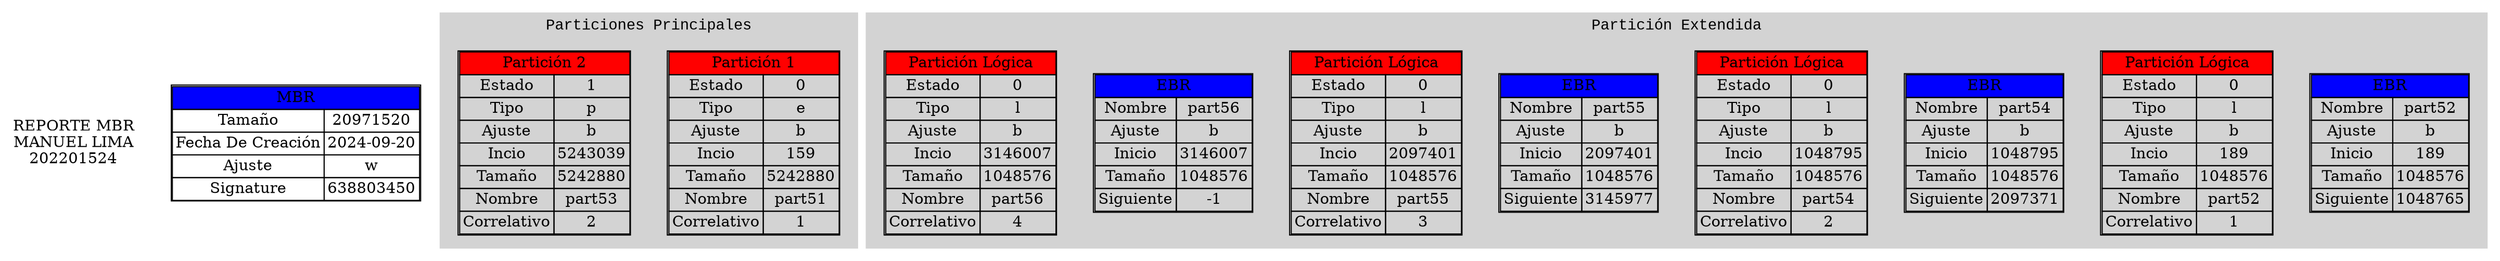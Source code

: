 digraph G {
node [shape=plaintext];
fontname="Courier New";
title [label="REPORTE MBR
MANUEL LIMA
202201524"];
mbrTable [label=<
<table border='1' cellborder='1' cellspacing='0'>
<tr><td bgcolor="blue" colspan='2'>MBR</td></tr>
<tr><td>Tamaño</td><td>20971520</td></tr>
<tr><td>Fecha De Creación</td><td>2024-09-20</td></tr>
<tr><td>Ajuste</td><td>w</td></tr>
<tr><td>Signature</td><td>638803450</td></tr>
</table>
>];
subgraph cluster_1 {style=filled;color=lightgrey;label = "Particiones Principales";PA1 [label=<
<table border='1' cellborder='1' cellspacing='0'>
<tr><td bgcolor="red" colspan='2'>Partición 1</td></tr>
<tr><td>Estado</td><td>0</td></tr>
<tr><td>Tipo</td><td>e</td></tr>
<tr><td>Ajuste</td><td>b</td></tr>
<tr><td>Incio</td><td>159</td></tr>
<tr><td>Tamaño</td><td>5242880</td></tr>
<tr><td>Nombre</td><td>part51</td></tr>
<tr><td>Correlativo</td><td>1</td></tr>
</table>
>];
PA2 [label=<
<table border='1' cellborder='1' cellspacing='0'>
<tr><td bgcolor="red" colspan='2'>Partición 2</td></tr>
<tr><td>Estado</td><td>1</td></tr>
<tr><td>Tipo</td><td>p</td></tr>
<tr><td>Ajuste</td><td>b</td></tr>
<tr><td>Incio</td><td>5243039</td></tr>
<tr><td>Tamaño</td><td>5242880</td></tr>
<tr><td>Nombre</td><td>part53</td></tr>
<tr><td>Correlativo</td><td>2</td></tr>
</table>
>];
}
subgraph cluster_2 {style=filled;color=lightgrey;label = "Partición Extendida";fontname="Courier New";EBR189 [label=<
<table border='1' cellborder='1' cellspacing='0'>
<tr><td bgcolor="blue" colspan='2'>EBR</td></tr>
<tr><td>Nombre</td><td>part52</td></tr>
<tr><td>Ajuste</td><td>b</td></tr>
<tr><td>Inicio</td><td>189</td></tr>
<tr><td>Tamaño</td><td>1048576</td></tr>
<tr><td>Siguiente</td><td>1048765</td></tr>
</table>
>];
Pl0 [label=<
<table border='1' cellborder='1' cellspacing='0'>
<tr><td bgcolor="red" colspan='2'>Partición Lógica</td></tr>
<tr><td>Estado</td><td>0</td></tr>
<tr><td>Tipo</td><td>l</td></tr>
<tr><td>Ajuste</td><td>b</td></tr>
<tr><td>Incio</td><td>189</td></tr>
<tr><td>Tamaño</td><td>1048576</td></tr>
<tr><td>Nombre</td><td>part52</td></tr>
<tr><td>Correlativo</td><td>1</td></tr>
</table>
>];
EBR1048795 [label=<
<table border='1' cellborder='1' cellspacing='0'>
<tr><td bgcolor="blue" colspan='2'>EBR</td></tr>
<tr><td>Nombre</td><td>part54</td></tr>
<tr><td>Ajuste</td><td>b</td></tr>
<tr><td>Inicio</td><td>1048795</td></tr>
<tr><td>Tamaño</td><td>1048576</td></tr>
<tr><td>Siguiente</td><td>2097371</td></tr>
</table>
>];
Pl1 [label=<
<table border='1' cellborder='1' cellspacing='0'>
<tr><td bgcolor="red" colspan='2'>Partición Lógica</td></tr>
<tr><td>Estado</td><td>0</td></tr>
<tr><td>Tipo</td><td>l</td></tr>
<tr><td>Ajuste</td><td>b</td></tr>
<tr><td>Incio</td><td>1048795</td></tr>
<tr><td>Tamaño</td><td>1048576</td></tr>
<tr><td>Nombre</td><td>part54</td></tr>
<tr><td>Correlativo</td><td>2</td></tr>
</table>
>];
EBR2097401 [label=<
<table border='1' cellborder='1' cellspacing='0'>
<tr><td bgcolor="blue" colspan='2'>EBR</td></tr>
<tr><td>Nombre</td><td>part55</td></tr>
<tr><td>Ajuste</td><td>b</td></tr>
<tr><td>Inicio</td><td>2097401</td></tr>
<tr><td>Tamaño</td><td>1048576</td></tr>
<tr><td>Siguiente</td><td>3145977</td></tr>
</table>
>];
Pl2 [label=<
<table border='1' cellborder='1' cellspacing='0'>
<tr><td bgcolor="red" colspan='2'>Partición Lógica</td></tr>
<tr><td>Estado</td><td>0</td></tr>
<tr><td>Tipo</td><td>l</td></tr>
<tr><td>Ajuste</td><td>b</td></tr>
<tr><td>Incio</td><td>2097401</td></tr>
<tr><td>Tamaño</td><td>1048576</td></tr>
<tr><td>Nombre</td><td>part55</td></tr>
<tr><td>Correlativo</td><td>3</td></tr>
</table>
>];
EBR3146007 [label=<
<table border='1' cellborder='1' cellspacing='0'>
<tr><td bgcolor="blue" colspan='2'>EBR</td></tr>
<tr><td>Nombre</td><td>part56</td></tr>
<tr><td>Ajuste</td><td>b</td></tr>
<tr><td>Inicio</td><td>3146007</td></tr>
<tr><td>Tamaño</td><td>1048576</td></tr>
<tr><td>Siguiente</td><td>-1</td></tr>
</table>
>];
Pl3 [label=<
<table border='1' cellborder='1' cellspacing='0'>
<tr><td bgcolor="red" colspan='2'>Partición Lógica</td></tr>
<tr><td>Estado</td><td>0</td></tr>
<tr><td>Tipo</td><td>l</td></tr>
<tr><td>Ajuste</td><td>b</td></tr>
<tr><td>Incio</td><td>3146007</td></tr>
<tr><td>Tamaño</td><td>1048576</td></tr>
<tr><td>Nombre</td><td>part56</td></tr>
<tr><td>Correlativo</td><td>4</td></tr>
</table>
>];
}
}
